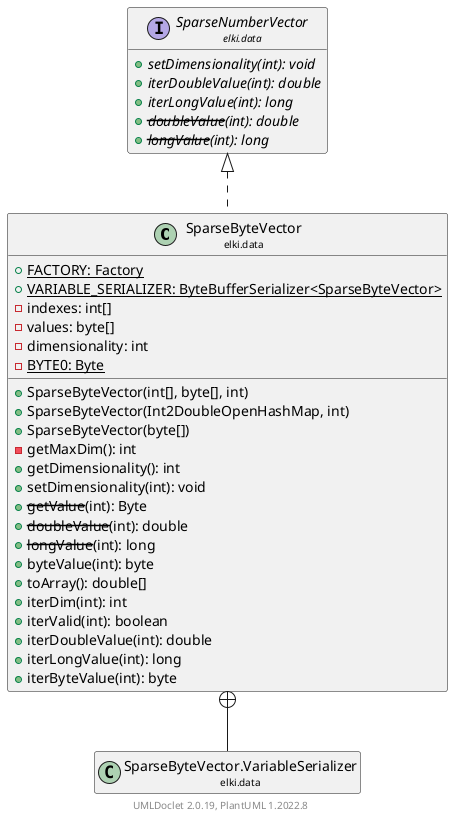 @startuml
    remove .*\.(Instance|Par|Parameterizer|Factory)$
    set namespaceSeparator none
    hide empty fields
    hide empty methods

    class "<size:14>SparseByteVector\n<size:10>elki.data" as elki.data.SparseByteVector [[SparseByteVector.html]] {
        {static} +FACTORY: Factory
        {static} +VARIABLE_SERIALIZER: ByteBufferSerializer<SparseByteVector>
        -indexes: int[]
        -values: byte[]
        -dimensionality: int
        {static} -BYTE0: Byte
        +SparseByteVector(int[], byte[], int)
        +SparseByteVector(Int2DoubleOpenHashMap, int)
        +SparseByteVector(byte[])
        -getMaxDim(): int
        +getDimensionality(): int
        +setDimensionality(int): void
        +--getValue--(int): Byte
        +--doubleValue--(int): double
        +--longValue--(int): long
        +byteValue(int): byte
        +toArray(): double[]
        +iterDim(int): int
        +iterValid(int): boolean
        +iterDoubleValue(int): double
        +iterLongValue(int): long
        +iterByteValue(int): byte
    }

    interface "<size:14>SparseNumberVector\n<size:10>elki.data" as elki.data.SparseNumberVector [[SparseNumberVector.html]] {
        {abstract} +setDimensionality(int): void
        {abstract} +iterDoubleValue(int): double
        {abstract} +iterLongValue(int): long
        {abstract} +--doubleValue--(int): double
        {abstract} +--longValue--(int): long
    }
    class "<size:14>SparseByteVector.Factory\n<size:10>elki.data" as elki.data.SparseByteVector.Factory [[SparseByteVector.Factory.html]]
    class "<size:14>SparseByteVector.VariableSerializer\n<size:10>elki.data" as elki.data.SparseByteVector.VariableSerializer [[SparseByteVector.VariableSerializer.html]]

    elki.data.SparseNumberVector <|.. elki.data.SparseByteVector
    elki.data.SparseByteVector +-- elki.data.SparseByteVector.Factory
    elki.data.SparseByteVector +-- elki.data.SparseByteVector.VariableSerializer

    center footer UMLDoclet 2.0.19, PlantUML 1.2022.8
@enduml
